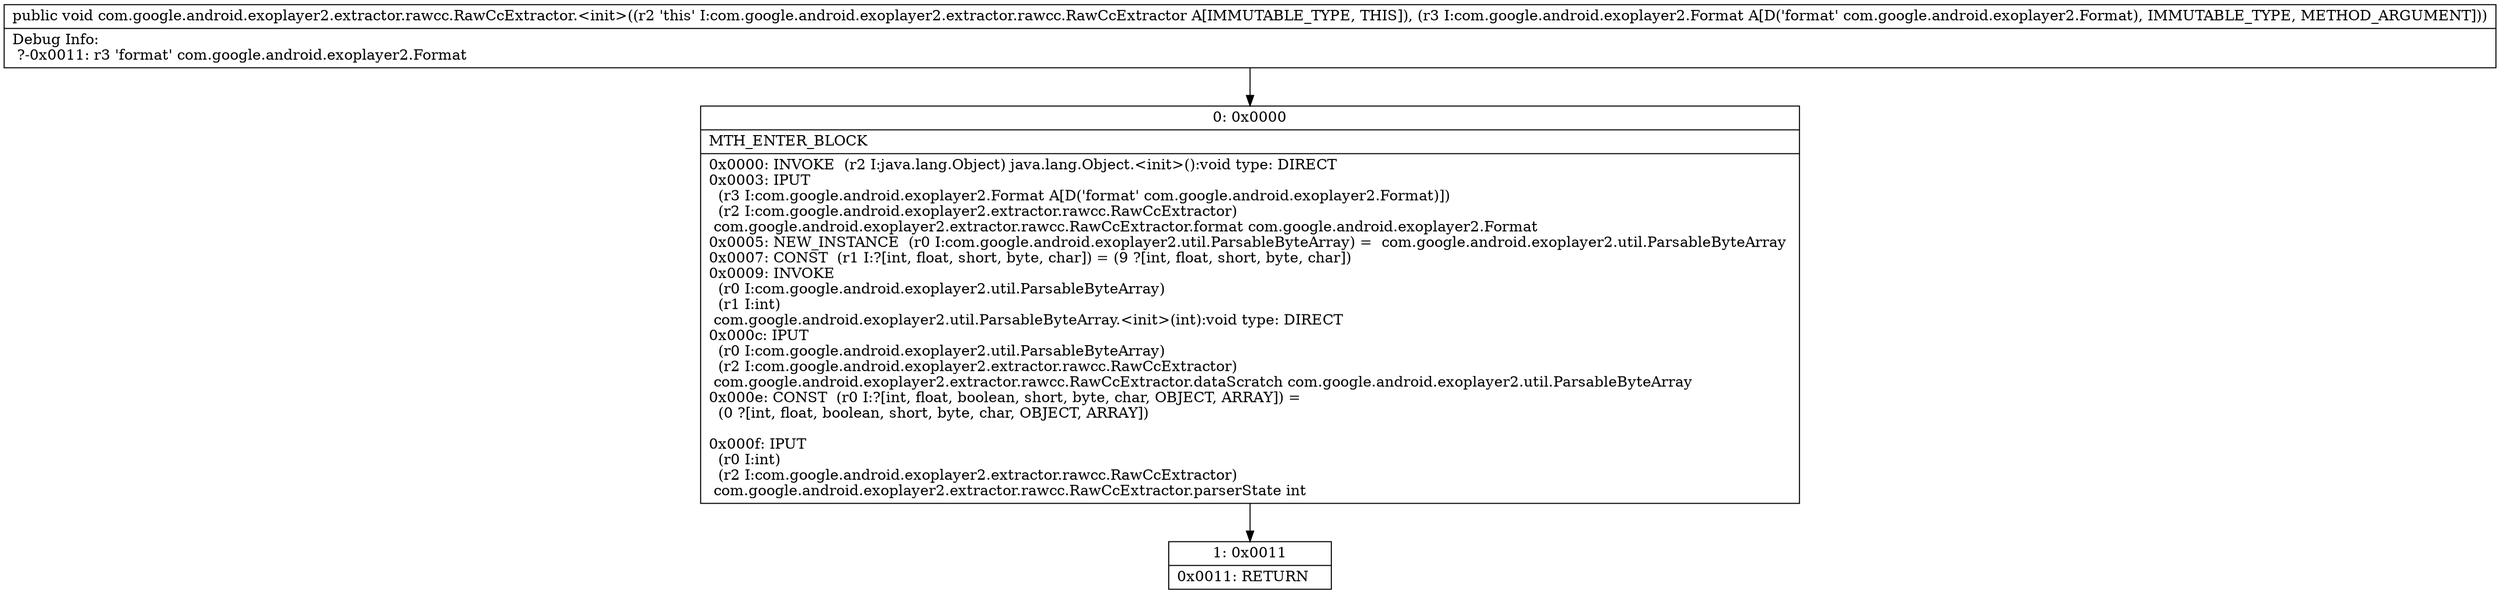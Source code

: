digraph "CFG forcom.google.android.exoplayer2.extractor.rawcc.RawCcExtractor.\<init\>(Lcom\/google\/android\/exoplayer2\/Format;)V" {
Node_0 [shape=record,label="{0\:\ 0x0000|MTH_ENTER_BLOCK\l|0x0000: INVOKE  (r2 I:java.lang.Object) java.lang.Object.\<init\>():void type: DIRECT \l0x0003: IPUT  \l  (r3 I:com.google.android.exoplayer2.Format A[D('format' com.google.android.exoplayer2.Format)])\l  (r2 I:com.google.android.exoplayer2.extractor.rawcc.RawCcExtractor)\l com.google.android.exoplayer2.extractor.rawcc.RawCcExtractor.format com.google.android.exoplayer2.Format \l0x0005: NEW_INSTANCE  (r0 I:com.google.android.exoplayer2.util.ParsableByteArray) =  com.google.android.exoplayer2.util.ParsableByteArray \l0x0007: CONST  (r1 I:?[int, float, short, byte, char]) = (9 ?[int, float, short, byte, char]) \l0x0009: INVOKE  \l  (r0 I:com.google.android.exoplayer2.util.ParsableByteArray)\l  (r1 I:int)\l com.google.android.exoplayer2.util.ParsableByteArray.\<init\>(int):void type: DIRECT \l0x000c: IPUT  \l  (r0 I:com.google.android.exoplayer2.util.ParsableByteArray)\l  (r2 I:com.google.android.exoplayer2.extractor.rawcc.RawCcExtractor)\l com.google.android.exoplayer2.extractor.rawcc.RawCcExtractor.dataScratch com.google.android.exoplayer2.util.ParsableByteArray \l0x000e: CONST  (r0 I:?[int, float, boolean, short, byte, char, OBJECT, ARRAY]) = \l  (0 ?[int, float, boolean, short, byte, char, OBJECT, ARRAY])\l \l0x000f: IPUT  \l  (r0 I:int)\l  (r2 I:com.google.android.exoplayer2.extractor.rawcc.RawCcExtractor)\l com.google.android.exoplayer2.extractor.rawcc.RawCcExtractor.parserState int \l}"];
Node_1 [shape=record,label="{1\:\ 0x0011|0x0011: RETURN   \l}"];
MethodNode[shape=record,label="{public void com.google.android.exoplayer2.extractor.rawcc.RawCcExtractor.\<init\>((r2 'this' I:com.google.android.exoplayer2.extractor.rawcc.RawCcExtractor A[IMMUTABLE_TYPE, THIS]), (r3 I:com.google.android.exoplayer2.Format A[D('format' com.google.android.exoplayer2.Format), IMMUTABLE_TYPE, METHOD_ARGUMENT]))  | Debug Info:\l  ?\-0x0011: r3 'format' com.google.android.exoplayer2.Format\l}"];
MethodNode -> Node_0;
Node_0 -> Node_1;
}


